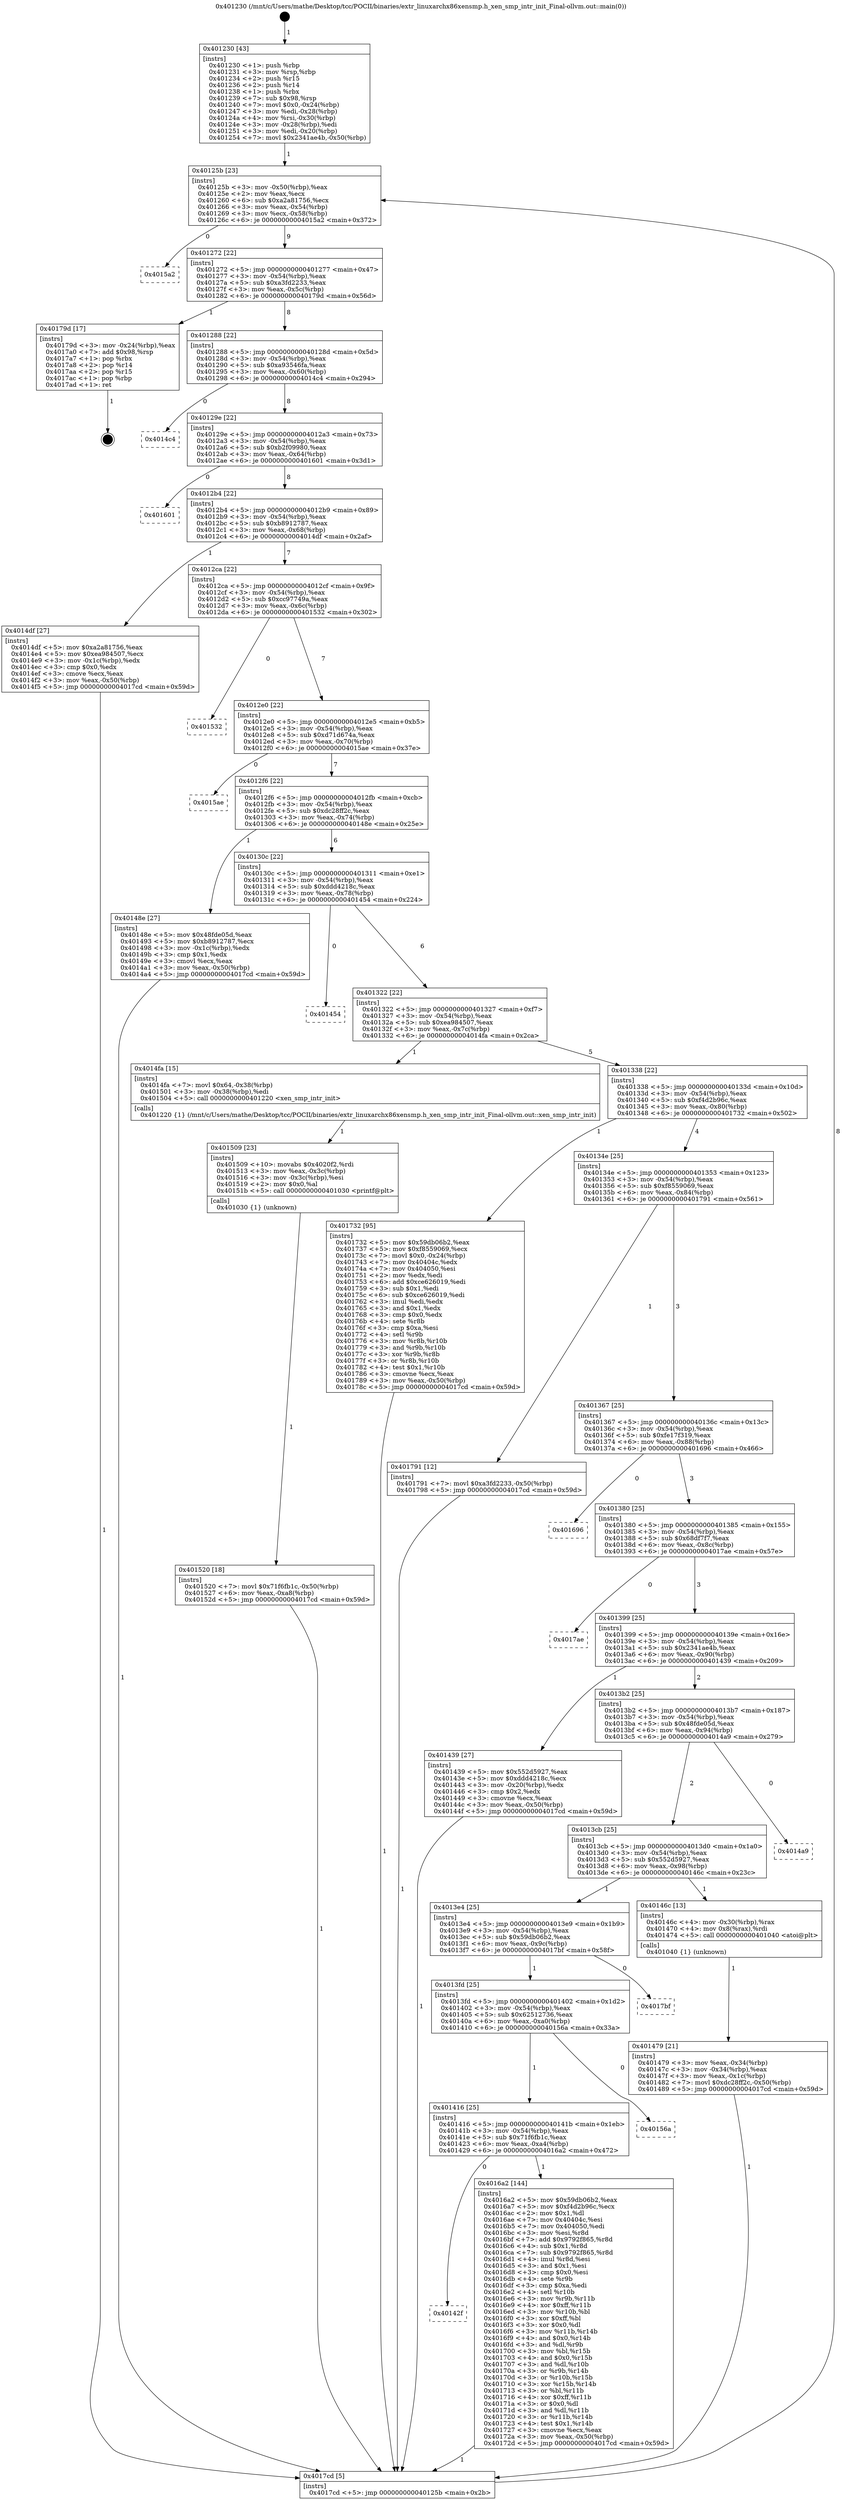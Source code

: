 digraph "0x401230" {
  label = "0x401230 (/mnt/c/Users/mathe/Desktop/tcc/POCII/binaries/extr_linuxarchx86xensmp.h_xen_smp_intr_init_Final-ollvm.out::main(0))"
  labelloc = "t"
  node[shape=record]

  Entry [label="",width=0.3,height=0.3,shape=circle,fillcolor=black,style=filled]
  "0x40125b" [label="{
     0x40125b [23]\l
     | [instrs]\l
     &nbsp;&nbsp;0x40125b \<+3\>: mov -0x50(%rbp),%eax\l
     &nbsp;&nbsp;0x40125e \<+2\>: mov %eax,%ecx\l
     &nbsp;&nbsp;0x401260 \<+6\>: sub $0xa2a81756,%ecx\l
     &nbsp;&nbsp;0x401266 \<+3\>: mov %eax,-0x54(%rbp)\l
     &nbsp;&nbsp;0x401269 \<+3\>: mov %ecx,-0x58(%rbp)\l
     &nbsp;&nbsp;0x40126c \<+6\>: je 00000000004015a2 \<main+0x372\>\l
  }"]
  "0x4015a2" [label="{
     0x4015a2\l
  }", style=dashed]
  "0x401272" [label="{
     0x401272 [22]\l
     | [instrs]\l
     &nbsp;&nbsp;0x401272 \<+5\>: jmp 0000000000401277 \<main+0x47\>\l
     &nbsp;&nbsp;0x401277 \<+3\>: mov -0x54(%rbp),%eax\l
     &nbsp;&nbsp;0x40127a \<+5\>: sub $0xa3fd2233,%eax\l
     &nbsp;&nbsp;0x40127f \<+3\>: mov %eax,-0x5c(%rbp)\l
     &nbsp;&nbsp;0x401282 \<+6\>: je 000000000040179d \<main+0x56d\>\l
  }"]
  Exit [label="",width=0.3,height=0.3,shape=circle,fillcolor=black,style=filled,peripheries=2]
  "0x40179d" [label="{
     0x40179d [17]\l
     | [instrs]\l
     &nbsp;&nbsp;0x40179d \<+3\>: mov -0x24(%rbp),%eax\l
     &nbsp;&nbsp;0x4017a0 \<+7\>: add $0x98,%rsp\l
     &nbsp;&nbsp;0x4017a7 \<+1\>: pop %rbx\l
     &nbsp;&nbsp;0x4017a8 \<+2\>: pop %r14\l
     &nbsp;&nbsp;0x4017aa \<+2\>: pop %r15\l
     &nbsp;&nbsp;0x4017ac \<+1\>: pop %rbp\l
     &nbsp;&nbsp;0x4017ad \<+1\>: ret\l
  }"]
  "0x401288" [label="{
     0x401288 [22]\l
     | [instrs]\l
     &nbsp;&nbsp;0x401288 \<+5\>: jmp 000000000040128d \<main+0x5d\>\l
     &nbsp;&nbsp;0x40128d \<+3\>: mov -0x54(%rbp),%eax\l
     &nbsp;&nbsp;0x401290 \<+5\>: sub $0xa93546fa,%eax\l
     &nbsp;&nbsp;0x401295 \<+3\>: mov %eax,-0x60(%rbp)\l
     &nbsp;&nbsp;0x401298 \<+6\>: je 00000000004014c4 \<main+0x294\>\l
  }"]
  "0x40142f" [label="{
     0x40142f\l
  }", style=dashed]
  "0x4014c4" [label="{
     0x4014c4\l
  }", style=dashed]
  "0x40129e" [label="{
     0x40129e [22]\l
     | [instrs]\l
     &nbsp;&nbsp;0x40129e \<+5\>: jmp 00000000004012a3 \<main+0x73\>\l
     &nbsp;&nbsp;0x4012a3 \<+3\>: mov -0x54(%rbp),%eax\l
     &nbsp;&nbsp;0x4012a6 \<+5\>: sub $0xb2f09980,%eax\l
     &nbsp;&nbsp;0x4012ab \<+3\>: mov %eax,-0x64(%rbp)\l
     &nbsp;&nbsp;0x4012ae \<+6\>: je 0000000000401601 \<main+0x3d1\>\l
  }"]
  "0x4016a2" [label="{
     0x4016a2 [144]\l
     | [instrs]\l
     &nbsp;&nbsp;0x4016a2 \<+5\>: mov $0x59db06b2,%eax\l
     &nbsp;&nbsp;0x4016a7 \<+5\>: mov $0xf4d2b96c,%ecx\l
     &nbsp;&nbsp;0x4016ac \<+2\>: mov $0x1,%dl\l
     &nbsp;&nbsp;0x4016ae \<+7\>: mov 0x40404c,%esi\l
     &nbsp;&nbsp;0x4016b5 \<+7\>: mov 0x404050,%edi\l
     &nbsp;&nbsp;0x4016bc \<+3\>: mov %esi,%r8d\l
     &nbsp;&nbsp;0x4016bf \<+7\>: add $0x9792f865,%r8d\l
     &nbsp;&nbsp;0x4016c6 \<+4\>: sub $0x1,%r8d\l
     &nbsp;&nbsp;0x4016ca \<+7\>: sub $0x9792f865,%r8d\l
     &nbsp;&nbsp;0x4016d1 \<+4\>: imul %r8d,%esi\l
     &nbsp;&nbsp;0x4016d5 \<+3\>: and $0x1,%esi\l
     &nbsp;&nbsp;0x4016d8 \<+3\>: cmp $0x0,%esi\l
     &nbsp;&nbsp;0x4016db \<+4\>: sete %r9b\l
     &nbsp;&nbsp;0x4016df \<+3\>: cmp $0xa,%edi\l
     &nbsp;&nbsp;0x4016e2 \<+4\>: setl %r10b\l
     &nbsp;&nbsp;0x4016e6 \<+3\>: mov %r9b,%r11b\l
     &nbsp;&nbsp;0x4016e9 \<+4\>: xor $0xff,%r11b\l
     &nbsp;&nbsp;0x4016ed \<+3\>: mov %r10b,%bl\l
     &nbsp;&nbsp;0x4016f0 \<+3\>: xor $0xff,%bl\l
     &nbsp;&nbsp;0x4016f3 \<+3\>: xor $0x0,%dl\l
     &nbsp;&nbsp;0x4016f6 \<+3\>: mov %r11b,%r14b\l
     &nbsp;&nbsp;0x4016f9 \<+4\>: and $0x0,%r14b\l
     &nbsp;&nbsp;0x4016fd \<+3\>: and %dl,%r9b\l
     &nbsp;&nbsp;0x401700 \<+3\>: mov %bl,%r15b\l
     &nbsp;&nbsp;0x401703 \<+4\>: and $0x0,%r15b\l
     &nbsp;&nbsp;0x401707 \<+3\>: and %dl,%r10b\l
     &nbsp;&nbsp;0x40170a \<+3\>: or %r9b,%r14b\l
     &nbsp;&nbsp;0x40170d \<+3\>: or %r10b,%r15b\l
     &nbsp;&nbsp;0x401710 \<+3\>: xor %r15b,%r14b\l
     &nbsp;&nbsp;0x401713 \<+3\>: or %bl,%r11b\l
     &nbsp;&nbsp;0x401716 \<+4\>: xor $0xff,%r11b\l
     &nbsp;&nbsp;0x40171a \<+3\>: or $0x0,%dl\l
     &nbsp;&nbsp;0x40171d \<+3\>: and %dl,%r11b\l
     &nbsp;&nbsp;0x401720 \<+3\>: or %r11b,%r14b\l
     &nbsp;&nbsp;0x401723 \<+4\>: test $0x1,%r14b\l
     &nbsp;&nbsp;0x401727 \<+3\>: cmovne %ecx,%eax\l
     &nbsp;&nbsp;0x40172a \<+3\>: mov %eax,-0x50(%rbp)\l
     &nbsp;&nbsp;0x40172d \<+5\>: jmp 00000000004017cd \<main+0x59d\>\l
  }"]
  "0x401601" [label="{
     0x401601\l
  }", style=dashed]
  "0x4012b4" [label="{
     0x4012b4 [22]\l
     | [instrs]\l
     &nbsp;&nbsp;0x4012b4 \<+5\>: jmp 00000000004012b9 \<main+0x89\>\l
     &nbsp;&nbsp;0x4012b9 \<+3\>: mov -0x54(%rbp),%eax\l
     &nbsp;&nbsp;0x4012bc \<+5\>: sub $0xb8912787,%eax\l
     &nbsp;&nbsp;0x4012c1 \<+3\>: mov %eax,-0x68(%rbp)\l
     &nbsp;&nbsp;0x4012c4 \<+6\>: je 00000000004014df \<main+0x2af\>\l
  }"]
  "0x401416" [label="{
     0x401416 [25]\l
     | [instrs]\l
     &nbsp;&nbsp;0x401416 \<+5\>: jmp 000000000040141b \<main+0x1eb\>\l
     &nbsp;&nbsp;0x40141b \<+3\>: mov -0x54(%rbp),%eax\l
     &nbsp;&nbsp;0x40141e \<+5\>: sub $0x71f6fb1c,%eax\l
     &nbsp;&nbsp;0x401423 \<+6\>: mov %eax,-0xa4(%rbp)\l
     &nbsp;&nbsp;0x401429 \<+6\>: je 00000000004016a2 \<main+0x472\>\l
  }"]
  "0x4014df" [label="{
     0x4014df [27]\l
     | [instrs]\l
     &nbsp;&nbsp;0x4014df \<+5\>: mov $0xa2a81756,%eax\l
     &nbsp;&nbsp;0x4014e4 \<+5\>: mov $0xea984507,%ecx\l
     &nbsp;&nbsp;0x4014e9 \<+3\>: mov -0x1c(%rbp),%edx\l
     &nbsp;&nbsp;0x4014ec \<+3\>: cmp $0x0,%edx\l
     &nbsp;&nbsp;0x4014ef \<+3\>: cmove %ecx,%eax\l
     &nbsp;&nbsp;0x4014f2 \<+3\>: mov %eax,-0x50(%rbp)\l
     &nbsp;&nbsp;0x4014f5 \<+5\>: jmp 00000000004017cd \<main+0x59d\>\l
  }"]
  "0x4012ca" [label="{
     0x4012ca [22]\l
     | [instrs]\l
     &nbsp;&nbsp;0x4012ca \<+5\>: jmp 00000000004012cf \<main+0x9f\>\l
     &nbsp;&nbsp;0x4012cf \<+3\>: mov -0x54(%rbp),%eax\l
     &nbsp;&nbsp;0x4012d2 \<+5\>: sub $0xcc97749a,%eax\l
     &nbsp;&nbsp;0x4012d7 \<+3\>: mov %eax,-0x6c(%rbp)\l
     &nbsp;&nbsp;0x4012da \<+6\>: je 0000000000401532 \<main+0x302\>\l
  }"]
  "0x40156a" [label="{
     0x40156a\l
  }", style=dashed]
  "0x401532" [label="{
     0x401532\l
  }", style=dashed]
  "0x4012e0" [label="{
     0x4012e0 [22]\l
     | [instrs]\l
     &nbsp;&nbsp;0x4012e0 \<+5\>: jmp 00000000004012e5 \<main+0xb5\>\l
     &nbsp;&nbsp;0x4012e5 \<+3\>: mov -0x54(%rbp),%eax\l
     &nbsp;&nbsp;0x4012e8 \<+5\>: sub $0xd71d674a,%eax\l
     &nbsp;&nbsp;0x4012ed \<+3\>: mov %eax,-0x70(%rbp)\l
     &nbsp;&nbsp;0x4012f0 \<+6\>: je 00000000004015ae \<main+0x37e\>\l
  }"]
  "0x4013fd" [label="{
     0x4013fd [25]\l
     | [instrs]\l
     &nbsp;&nbsp;0x4013fd \<+5\>: jmp 0000000000401402 \<main+0x1d2\>\l
     &nbsp;&nbsp;0x401402 \<+3\>: mov -0x54(%rbp),%eax\l
     &nbsp;&nbsp;0x401405 \<+5\>: sub $0x62512736,%eax\l
     &nbsp;&nbsp;0x40140a \<+6\>: mov %eax,-0xa0(%rbp)\l
     &nbsp;&nbsp;0x401410 \<+6\>: je 000000000040156a \<main+0x33a\>\l
  }"]
  "0x4015ae" [label="{
     0x4015ae\l
  }", style=dashed]
  "0x4012f6" [label="{
     0x4012f6 [22]\l
     | [instrs]\l
     &nbsp;&nbsp;0x4012f6 \<+5\>: jmp 00000000004012fb \<main+0xcb\>\l
     &nbsp;&nbsp;0x4012fb \<+3\>: mov -0x54(%rbp),%eax\l
     &nbsp;&nbsp;0x4012fe \<+5\>: sub $0xdc28ff2c,%eax\l
     &nbsp;&nbsp;0x401303 \<+3\>: mov %eax,-0x74(%rbp)\l
     &nbsp;&nbsp;0x401306 \<+6\>: je 000000000040148e \<main+0x25e\>\l
  }"]
  "0x4017bf" [label="{
     0x4017bf\l
  }", style=dashed]
  "0x40148e" [label="{
     0x40148e [27]\l
     | [instrs]\l
     &nbsp;&nbsp;0x40148e \<+5\>: mov $0x48fde05d,%eax\l
     &nbsp;&nbsp;0x401493 \<+5\>: mov $0xb8912787,%ecx\l
     &nbsp;&nbsp;0x401498 \<+3\>: mov -0x1c(%rbp),%edx\l
     &nbsp;&nbsp;0x40149b \<+3\>: cmp $0x1,%edx\l
     &nbsp;&nbsp;0x40149e \<+3\>: cmovl %ecx,%eax\l
     &nbsp;&nbsp;0x4014a1 \<+3\>: mov %eax,-0x50(%rbp)\l
     &nbsp;&nbsp;0x4014a4 \<+5\>: jmp 00000000004017cd \<main+0x59d\>\l
  }"]
  "0x40130c" [label="{
     0x40130c [22]\l
     | [instrs]\l
     &nbsp;&nbsp;0x40130c \<+5\>: jmp 0000000000401311 \<main+0xe1\>\l
     &nbsp;&nbsp;0x401311 \<+3\>: mov -0x54(%rbp),%eax\l
     &nbsp;&nbsp;0x401314 \<+5\>: sub $0xddd4218c,%eax\l
     &nbsp;&nbsp;0x401319 \<+3\>: mov %eax,-0x78(%rbp)\l
     &nbsp;&nbsp;0x40131c \<+6\>: je 0000000000401454 \<main+0x224\>\l
  }"]
  "0x401520" [label="{
     0x401520 [18]\l
     | [instrs]\l
     &nbsp;&nbsp;0x401520 \<+7\>: movl $0x71f6fb1c,-0x50(%rbp)\l
     &nbsp;&nbsp;0x401527 \<+6\>: mov %eax,-0xa8(%rbp)\l
     &nbsp;&nbsp;0x40152d \<+5\>: jmp 00000000004017cd \<main+0x59d\>\l
  }"]
  "0x401454" [label="{
     0x401454\l
  }", style=dashed]
  "0x401322" [label="{
     0x401322 [22]\l
     | [instrs]\l
     &nbsp;&nbsp;0x401322 \<+5\>: jmp 0000000000401327 \<main+0xf7\>\l
     &nbsp;&nbsp;0x401327 \<+3\>: mov -0x54(%rbp),%eax\l
     &nbsp;&nbsp;0x40132a \<+5\>: sub $0xea984507,%eax\l
     &nbsp;&nbsp;0x40132f \<+3\>: mov %eax,-0x7c(%rbp)\l
     &nbsp;&nbsp;0x401332 \<+6\>: je 00000000004014fa \<main+0x2ca\>\l
  }"]
  "0x401509" [label="{
     0x401509 [23]\l
     | [instrs]\l
     &nbsp;&nbsp;0x401509 \<+10\>: movabs $0x4020f2,%rdi\l
     &nbsp;&nbsp;0x401513 \<+3\>: mov %eax,-0x3c(%rbp)\l
     &nbsp;&nbsp;0x401516 \<+3\>: mov -0x3c(%rbp),%esi\l
     &nbsp;&nbsp;0x401519 \<+2\>: mov $0x0,%al\l
     &nbsp;&nbsp;0x40151b \<+5\>: call 0000000000401030 \<printf@plt\>\l
     | [calls]\l
     &nbsp;&nbsp;0x401030 \{1\} (unknown)\l
  }"]
  "0x4014fa" [label="{
     0x4014fa [15]\l
     | [instrs]\l
     &nbsp;&nbsp;0x4014fa \<+7\>: movl $0x64,-0x38(%rbp)\l
     &nbsp;&nbsp;0x401501 \<+3\>: mov -0x38(%rbp),%edi\l
     &nbsp;&nbsp;0x401504 \<+5\>: call 0000000000401220 \<xen_smp_intr_init\>\l
     | [calls]\l
     &nbsp;&nbsp;0x401220 \{1\} (/mnt/c/Users/mathe/Desktop/tcc/POCII/binaries/extr_linuxarchx86xensmp.h_xen_smp_intr_init_Final-ollvm.out::xen_smp_intr_init)\l
  }"]
  "0x401338" [label="{
     0x401338 [22]\l
     | [instrs]\l
     &nbsp;&nbsp;0x401338 \<+5\>: jmp 000000000040133d \<main+0x10d\>\l
     &nbsp;&nbsp;0x40133d \<+3\>: mov -0x54(%rbp),%eax\l
     &nbsp;&nbsp;0x401340 \<+5\>: sub $0xf4d2b96c,%eax\l
     &nbsp;&nbsp;0x401345 \<+3\>: mov %eax,-0x80(%rbp)\l
     &nbsp;&nbsp;0x401348 \<+6\>: je 0000000000401732 \<main+0x502\>\l
  }"]
  "0x401479" [label="{
     0x401479 [21]\l
     | [instrs]\l
     &nbsp;&nbsp;0x401479 \<+3\>: mov %eax,-0x34(%rbp)\l
     &nbsp;&nbsp;0x40147c \<+3\>: mov -0x34(%rbp),%eax\l
     &nbsp;&nbsp;0x40147f \<+3\>: mov %eax,-0x1c(%rbp)\l
     &nbsp;&nbsp;0x401482 \<+7\>: movl $0xdc28ff2c,-0x50(%rbp)\l
     &nbsp;&nbsp;0x401489 \<+5\>: jmp 00000000004017cd \<main+0x59d\>\l
  }"]
  "0x401732" [label="{
     0x401732 [95]\l
     | [instrs]\l
     &nbsp;&nbsp;0x401732 \<+5\>: mov $0x59db06b2,%eax\l
     &nbsp;&nbsp;0x401737 \<+5\>: mov $0xf8559069,%ecx\l
     &nbsp;&nbsp;0x40173c \<+7\>: movl $0x0,-0x24(%rbp)\l
     &nbsp;&nbsp;0x401743 \<+7\>: mov 0x40404c,%edx\l
     &nbsp;&nbsp;0x40174a \<+7\>: mov 0x404050,%esi\l
     &nbsp;&nbsp;0x401751 \<+2\>: mov %edx,%edi\l
     &nbsp;&nbsp;0x401753 \<+6\>: add $0xce626019,%edi\l
     &nbsp;&nbsp;0x401759 \<+3\>: sub $0x1,%edi\l
     &nbsp;&nbsp;0x40175c \<+6\>: sub $0xce626019,%edi\l
     &nbsp;&nbsp;0x401762 \<+3\>: imul %edi,%edx\l
     &nbsp;&nbsp;0x401765 \<+3\>: and $0x1,%edx\l
     &nbsp;&nbsp;0x401768 \<+3\>: cmp $0x0,%edx\l
     &nbsp;&nbsp;0x40176b \<+4\>: sete %r8b\l
     &nbsp;&nbsp;0x40176f \<+3\>: cmp $0xa,%esi\l
     &nbsp;&nbsp;0x401772 \<+4\>: setl %r9b\l
     &nbsp;&nbsp;0x401776 \<+3\>: mov %r8b,%r10b\l
     &nbsp;&nbsp;0x401779 \<+3\>: and %r9b,%r10b\l
     &nbsp;&nbsp;0x40177c \<+3\>: xor %r9b,%r8b\l
     &nbsp;&nbsp;0x40177f \<+3\>: or %r8b,%r10b\l
     &nbsp;&nbsp;0x401782 \<+4\>: test $0x1,%r10b\l
     &nbsp;&nbsp;0x401786 \<+3\>: cmovne %ecx,%eax\l
     &nbsp;&nbsp;0x401789 \<+3\>: mov %eax,-0x50(%rbp)\l
     &nbsp;&nbsp;0x40178c \<+5\>: jmp 00000000004017cd \<main+0x59d\>\l
  }"]
  "0x40134e" [label="{
     0x40134e [25]\l
     | [instrs]\l
     &nbsp;&nbsp;0x40134e \<+5\>: jmp 0000000000401353 \<main+0x123\>\l
     &nbsp;&nbsp;0x401353 \<+3\>: mov -0x54(%rbp),%eax\l
     &nbsp;&nbsp;0x401356 \<+5\>: sub $0xf8559069,%eax\l
     &nbsp;&nbsp;0x40135b \<+6\>: mov %eax,-0x84(%rbp)\l
     &nbsp;&nbsp;0x401361 \<+6\>: je 0000000000401791 \<main+0x561\>\l
  }"]
  "0x4013e4" [label="{
     0x4013e4 [25]\l
     | [instrs]\l
     &nbsp;&nbsp;0x4013e4 \<+5\>: jmp 00000000004013e9 \<main+0x1b9\>\l
     &nbsp;&nbsp;0x4013e9 \<+3\>: mov -0x54(%rbp),%eax\l
     &nbsp;&nbsp;0x4013ec \<+5\>: sub $0x59db06b2,%eax\l
     &nbsp;&nbsp;0x4013f1 \<+6\>: mov %eax,-0x9c(%rbp)\l
     &nbsp;&nbsp;0x4013f7 \<+6\>: je 00000000004017bf \<main+0x58f\>\l
  }"]
  "0x401791" [label="{
     0x401791 [12]\l
     | [instrs]\l
     &nbsp;&nbsp;0x401791 \<+7\>: movl $0xa3fd2233,-0x50(%rbp)\l
     &nbsp;&nbsp;0x401798 \<+5\>: jmp 00000000004017cd \<main+0x59d\>\l
  }"]
  "0x401367" [label="{
     0x401367 [25]\l
     | [instrs]\l
     &nbsp;&nbsp;0x401367 \<+5\>: jmp 000000000040136c \<main+0x13c\>\l
     &nbsp;&nbsp;0x40136c \<+3\>: mov -0x54(%rbp),%eax\l
     &nbsp;&nbsp;0x40136f \<+5\>: sub $0xfe17f319,%eax\l
     &nbsp;&nbsp;0x401374 \<+6\>: mov %eax,-0x88(%rbp)\l
     &nbsp;&nbsp;0x40137a \<+6\>: je 0000000000401696 \<main+0x466\>\l
  }"]
  "0x40146c" [label="{
     0x40146c [13]\l
     | [instrs]\l
     &nbsp;&nbsp;0x40146c \<+4\>: mov -0x30(%rbp),%rax\l
     &nbsp;&nbsp;0x401470 \<+4\>: mov 0x8(%rax),%rdi\l
     &nbsp;&nbsp;0x401474 \<+5\>: call 0000000000401040 \<atoi@plt\>\l
     | [calls]\l
     &nbsp;&nbsp;0x401040 \{1\} (unknown)\l
  }"]
  "0x401696" [label="{
     0x401696\l
  }", style=dashed]
  "0x401380" [label="{
     0x401380 [25]\l
     | [instrs]\l
     &nbsp;&nbsp;0x401380 \<+5\>: jmp 0000000000401385 \<main+0x155\>\l
     &nbsp;&nbsp;0x401385 \<+3\>: mov -0x54(%rbp),%eax\l
     &nbsp;&nbsp;0x401388 \<+5\>: sub $0x68df7f7,%eax\l
     &nbsp;&nbsp;0x40138d \<+6\>: mov %eax,-0x8c(%rbp)\l
     &nbsp;&nbsp;0x401393 \<+6\>: je 00000000004017ae \<main+0x57e\>\l
  }"]
  "0x4013cb" [label="{
     0x4013cb [25]\l
     | [instrs]\l
     &nbsp;&nbsp;0x4013cb \<+5\>: jmp 00000000004013d0 \<main+0x1a0\>\l
     &nbsp;&nbsp;0x4013d0 \<+3\>: mov -0x54(%rbp),%eax\l
     &nbsp;&nbsp;0x4013d3 \<+5\>: sub $0x552d5927,%eax\l
     &nbsp;&nbsp;0x4013d8 \<+6\>: mov %eax,-0x98(%rbp)\l
     &nbsp;&nbsp;0x4013de \<+6\>: je 000000000040146c \<main+0x23c\>\l
  }"]
  "0x4017ae" [label="{
     0x4017ae\l
  }", style=dashed]
  "0x401399" [label="{
     0x401399 [25]\l
     | [instrs]\l
     &nbsp;&nbsp;0x401399 \<+5\>: jmp 000000000040139e \<main+0x16e\>\l
     &nbsp;&nbsp;0x40139e \<+3\>: mov -0x54(%rbp),%eax\l
     &nbsp;&nbsp;0x4013a1 \<+5\>: sub $0x2341ae4b,%eax\l
     &nbsp;&nbsp;0x4013a6 \<+6\>: mov %eax,-0x90(%rbp)\l
     &nbsp;&nbsp;0x4013ac \<+6\>: je 0000000000401439 \<main+0x209\>\l
  }"]
  "0x4014a9" [label="{
     0x4014a9\l
  }", style=dashed]
  "0x401439" [label="{
     0x401439 [27]\l
     | [instrs]\l
     &nbsp;&nbsp;0x401439 \<+5\>: mov $0x552d5927,%eax\l
     &nbsp;&nbsp;0x40143e \<+5\>: mov $0xddd4218c,%ecx\l
     &nbsp;&nbsp;0x401443 \<+3\>: mov -0x20(%rbp),%edx\l
     &nbsp;&nbsp;0x401446 \<+3\>: cmp $0x2,%edx\l
     &nbsp;&nbsp;0x401449 \<+3\>: cmovne %ecx,%eax\l
     &nbsp;&nbsp;0x40144c \<+3\>: mov %eax,-0x50(%rbp)\l
     &nbsp;&nbsp;0x40144f \<+5\>: jmp 00000000004017cd \<main+0x59d\>\l
  }"]
  "0x4013b2" [label="{
     0x4013b2 [25]\l
     | [instrs]\l
     &nbsp;&nbsp;0x4013b2 \<+5\>: jmp 00000000004013b7 \<main+0x187\>\l
     &nbsp;&nbsp;0x4013b7 \<+3\>: mov -0x54(%rbp),%eax\l
     &nbsp;&nbsp;0x4013ba \<+5\>: sub $0x48fde05d,%eax\l
     &nbsp;&nbsp;0x4013bf \<+6\>: mov %eax,-0x94(%rbp)\l
     &nbsp;&nbsp;0x4013c5 \<+6\>: je 00000000004014a9 \<main+0x279\>\l
  }"]
  "0x4017cd" [label="{
     0x4017cd [5]\l
     | [instrs]\l
     &nbsp;&nbsp;0x4017cd \<+5\>: jmp 000000000040125b \<main+0x2b\>\l
  }"]
  "0x401230" [label="{
     0x401230 [43]\l
     | [instrs]\l
     &nbsp;&nbsp;0x401230 \<+1\>: push %rbp\l
     &nbsp;&nbsp;0x401231 \<+3\>: mov %rsp,%rbp\l
     &nbsp;&nbsp;0x401234 \<+2\>: push %r15\l
     &nbsp;&nbsp;0x401236 \<+2\>: push %r14\l
     &nbsp;&nbsp;0x401238 \<+1\>: push %rbx\l
     &nbsp;&nbsp;0x401239 \<+7\>: sub $0x98,%rsp\l
     &nbsp;&nbsp;0x401240 \<+7\>: movl $0x0,-0x24(%rbp)\l
     &nbsp;&nbsp;0x401247 \<+3\>: mov %edi,-0x28(%rbp)\l
     &nbsp;&nbsp;0x40124a \<+4\>: mov %rsi,-0x30(%rbp)\l
     &nbsp;&nbsp;0x40124e \<+3\>: mov -0x28(%rbp),%edi\l
     &nbsp;&nbsp;0x401251 \<+3\>: mov %edi,-0x20(%rbp)\l
     &nbsp;&nbsp;0x401254 \<+7\>: movl $0x2341ae4b,-0x50(%rbp)\l
  }"]
  Entry -> "0x401230" [label=" 1"]
  "0x40125b" -> "0x4015a2" [label=" 0"]
  "0x40125b" -> "0x401272" [label=" 9"]
  "0x40179d" -> Exit [label=" 1"]
  "0x401272" -> "0x40179d" [label=" 1"]
  "0x401272" -> "0x401288" [label=" 8"]
  "0x401791" -> "0x4017cd" [label=" 1"]
  "0x401288" -> "0x4014c4" [label=" 0"]
  "0x401288" -> "0x40129e" [label=" 8"]
  "0x401732" -> "0x4017cd" [label=" 1"]
  "0x40129e" -> "0x401601" [label=" 0"]
  "0x40129e" -> "0x4012b4" [label=" 8"]
  "0x4016a2" -> "0x4017cd" [label=" 1"]
  "0x4012b4" -> "0x4014df" [label=" 1"]
  "0x4012b4" -> "0x4012ca" [label=" 7"]
  "0x401416" -> "0x4016a2" [label=" 1"]
  "0x4012ca" -> "0x401532" [label=" 0"]
  "0x4012ca" -> "0x4012e0" [label=" 7"]
  "0x401416" -> "0x40142f" [label=" 0"]
  "0x4012e0" -> "0x4015ae" [label=" 0"]
  "0x4012e0" -> "0x4012f6" [label=" 7"]
  "0x4013fd" -> "0x40156a" [label=" 0"]
  "0x4012f6" -> "0x40148e" [label=" 1"]
  "0x4012f6" -> "0x40130c" [label=" 6"]
  "0x4013fd" -> "0x401416" [label=" 1"]
  "0x40130c" -> "0x401454" [label=" 0"]
  "0x40130c" -> "0x401322" [label=" 6"]
  "0x4013e4" -> "0x4017bf" [label=" 0"]
  "0x401322" -> "0x4014fa" [label=" 1"]
  "0x401322" -> "0x401338" [label=" 5"]
  "0x4013e4" -> "0x4013fd" [label=" 1"]
  "0x401338" -> "0x401732" [label=" 1"]
  "0x401338" -> "0x40134e" [label=" 4"]
  "0x401520" -> "0x4017cd" [label=" 1"]
  "0x40134e" -> "0x401791" [label=" 1"]
  "0x40134e" -> "0x401367" [label=" 3"]
  "0x401509" -> "0x401520" [label=" 1"]
  "0x401367" -> "0x401696" [label=" 0"]
  "0x401367" -> "0x401380" [label=" 3"]
  "0x4014fa" -> "0x401509" [label=" 1"]
  "0x401380" -> "0x4017ae" [label=" 0"]
  "0x401380" -> "0x401399" [label=" 3"]
  "0x40148e" -> "0x4017cd" [label=" 1"]
  "0x401399" -> "0x401439" [label=" 1"]
  "0x401399" -> "0x4013b2" [label=" 2"]
  "0x401439" -> "0x4017cd" [label=" 1"]
  "0x401230" -> "0x40125b" [label=" 1"]
  "0x4017cd" -> "0x40125b" [label=" 8"]
  "0x401479" -> "0x4017cd" [label=" 1"]
  "0x4013b2" -> "0x4014a9" [label=" 0"]
  "0x4013b2" -> "0x4013cb" [label=" 2"]
  "0x4014df" -> "0x4017cd" [label=" 1"]
  "0x4013cb" -> "0x40146c" [label=" 1"]
  "0x4013cb" -> "0x4013e4" [label=" 1"]
  "0x40146c" -> "0x401479" [label=" 1"]
}
